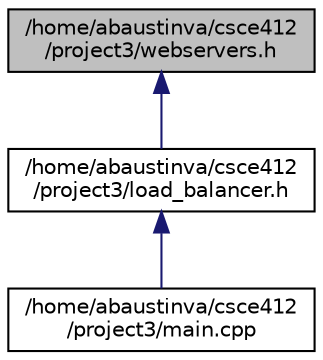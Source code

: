 digraph "/home/abaustinva/csce412/project3/webservers.h"
{
 // LATEX_PDF_SIZE
  edge [fontname="Helvetica",fontsize="10",labelfontname="Helvetica",labelfontsize="10"];
  node [fontname="Helvetica",fontsize="10",shape=record];
  Node1 [label="/home/abaustinva/csce412\l/project3/webservers.h",height=0.2,width=0.4,color="black", fillcolor="grey75", style="filled", fontcolor="black",tooltip="Defines the WebServer class to handle web requests."];
  Node1 -> Node2 [dir="back",color="midnightblue",fontsize="10",style="solid",fontname="Helvetica"];
  Node2 [label="/home/abaustinva/csce412\l/project3/load_balancer.h",height=0.2,width=0.4,color="black", fillcolor="white", style="filled",URL="$load__balancer_8h.html",tooltip="Defines the LoadBalancer class for managing web servers and requests."];
  Node2 -> Node3 [dir="back",color="midnightblue",fontsize="10",style="solid",fontname="Helvetica"];
  Node3 [label="/home/abaustinva/csce412\l/project3/main.cpp",height=0.2,width=0.4,color="black", fillcolor="white", style="filled",URL="$main_8cpp.html",tooltip="This is the main driver program for the load balancer simulation."];
}
